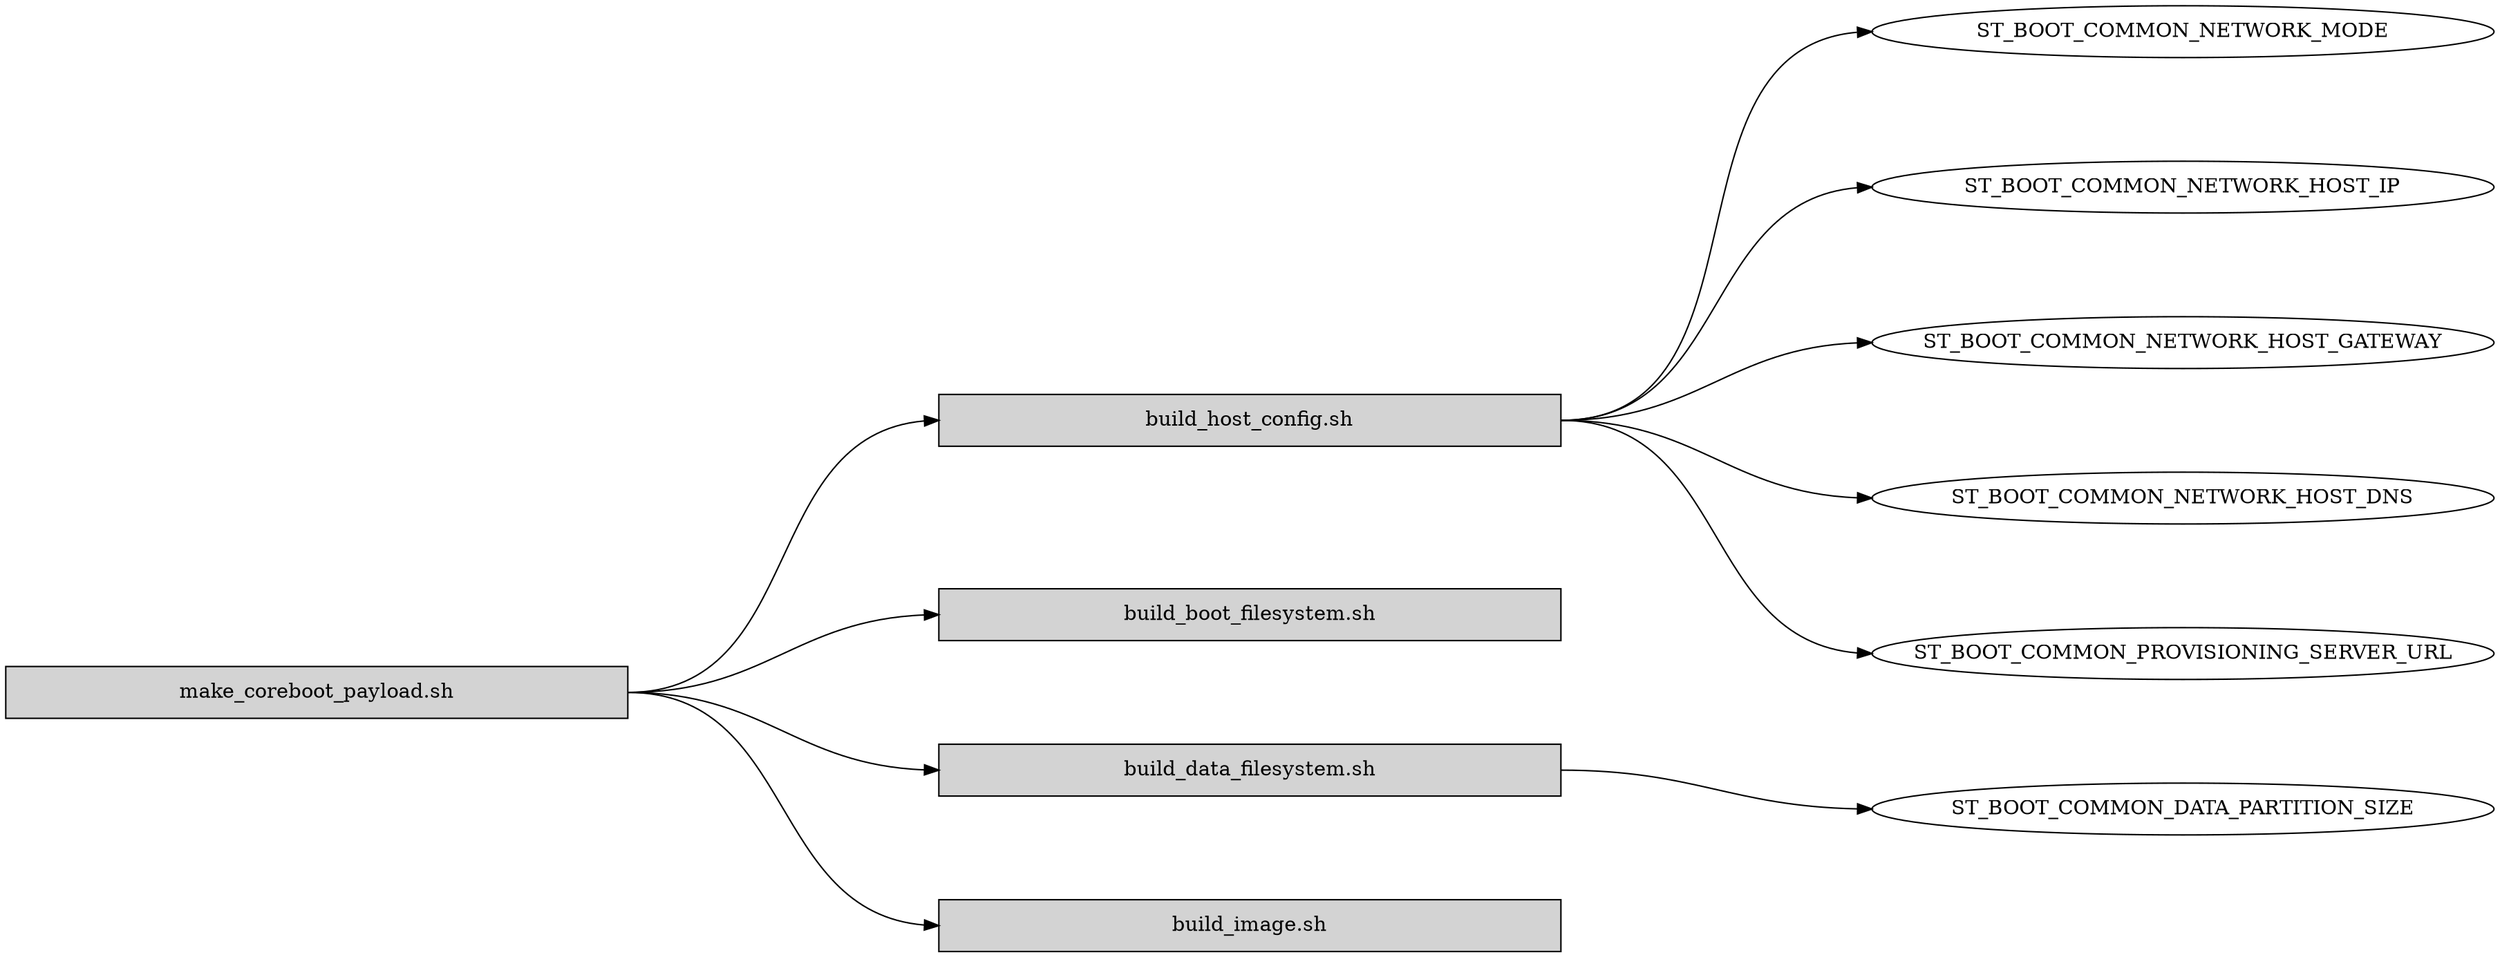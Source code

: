digraph make_coreboot_payload {	
	rankdir=LR
	node [shape=box style=filled fixedsize=true width=6]
	ranksep=3
	nodesep="1"
	constraint=false
	edge [headport="w" tailport="e"]
	
	"make_coreboot_payload.sh"
		
	"make_coreboot_payload.sh" -> "build_host_config.sh"
	"build_host_config.sh" -> {
		node[style=solid shape=ellipse]
		"ST_BOOT_COMMON_NETWORK_MODE"
		"ST_BOOT_COMMON_NETWORK_HOST_IP"
		"ST_BOOT_COMMON_NETWORK_HOST_GATEWAY"
		"ST_BOOT_COMMON_NETWORK_HOST_DNS"
		"ST_BOOT_COMMON_PROVISIONING_SERVER_URL"
	}
	
	"make_coreboot_payload.sh" -> "build_boot_filesystem.sh"
	
	"make_coreboot_payload.sh" -> "build_data_filesystem.sh"
	"build_data_filesystem.sh" -> {
		node[style=solid shape=ellipse]
		"ST_BOOT_COMMON_DATA_PARTITION_SIZE"
	}
	
	
	"make_coreboot_payload.sh" -> "build_image.sh"
	
	
	


}
